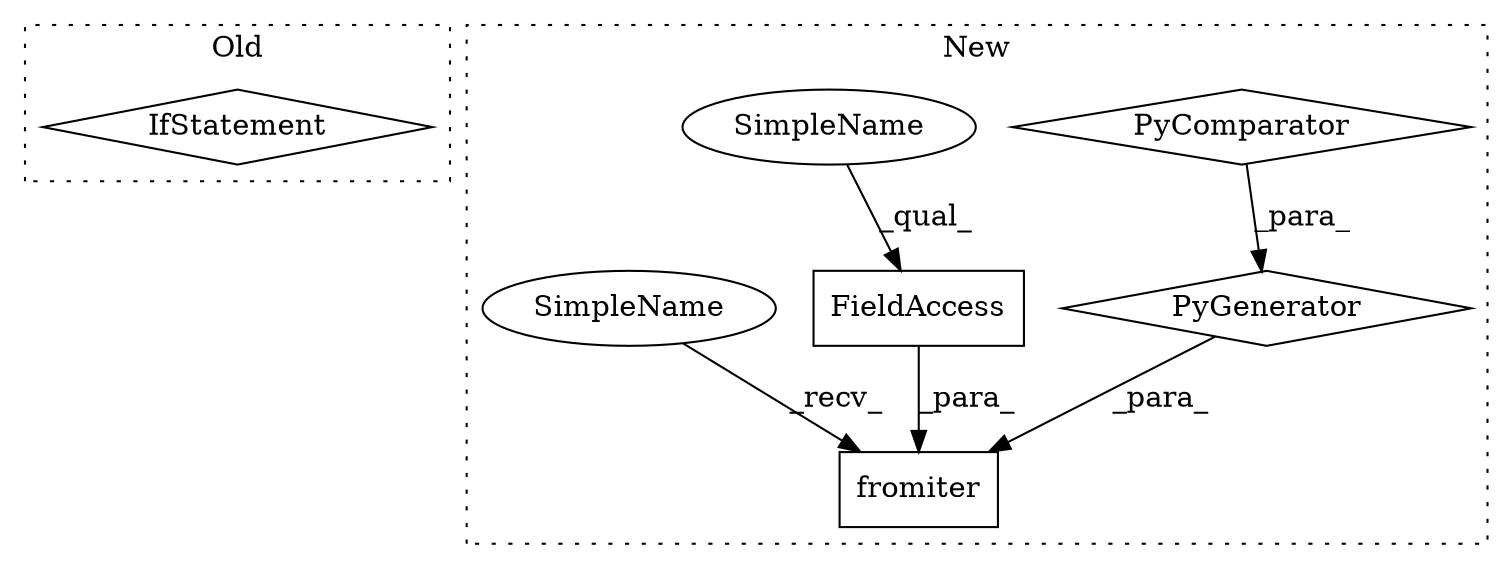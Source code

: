 digraph G {
subgraph cluster0 {
1 [label="IfStatement" a="25" s="1539" l="47" shape="diamond"];
label = "Old";
style="dotted";
}
subgraph cluster1 {
2 [label="fromiter" a="32" s="1706,1760" l="9,1" shape="box"];
3 [label="PyGenerator" a="107" s="1427" l="131" shape="diamond"];
4 [label="PyComparator" a="113" s="1505" l="47" shape="diamond"];
5 [label="FieldAccess" a="22" s="1736" l="12" shape="box"];
6 [label="SimpleName" a="42" s="1736" l="5" shape="ellipse"];
7 [label="SimpleName" a="42" s="1700" l="5" shape="ellipse"];
label = "New";
style="dotted";
}
3 -> 2 [label="_para_"];
4 -> 3 [label="_para_"];
5 -> 2 [label="_para_"];
6 -> 5 [label="_qual_"];
7 -> 2 [label="_recv_"];
}
